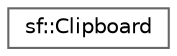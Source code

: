 digraph "Graphical Class Hierarchy"
{
 // LATEX_PDF_SIZE
  bgcolor="transparent";
  edge [fontname=Helvetica,fontsize=10,labelfontname=Helvetica,labelfontsize=10];
  node [fontname=Helvetica,fontsize=10,shape=box,height=0.2,width=0.4];
  rankdir="LR";
  Node0 [id="Node000000",label="sf::Clipboard",height=0.2,width=0.4,color="grey40", fillcolor="white", style="filled",URL="$classsf_1_1_clipboard.html",tooltip="Give access to the system clipboard."];
}
